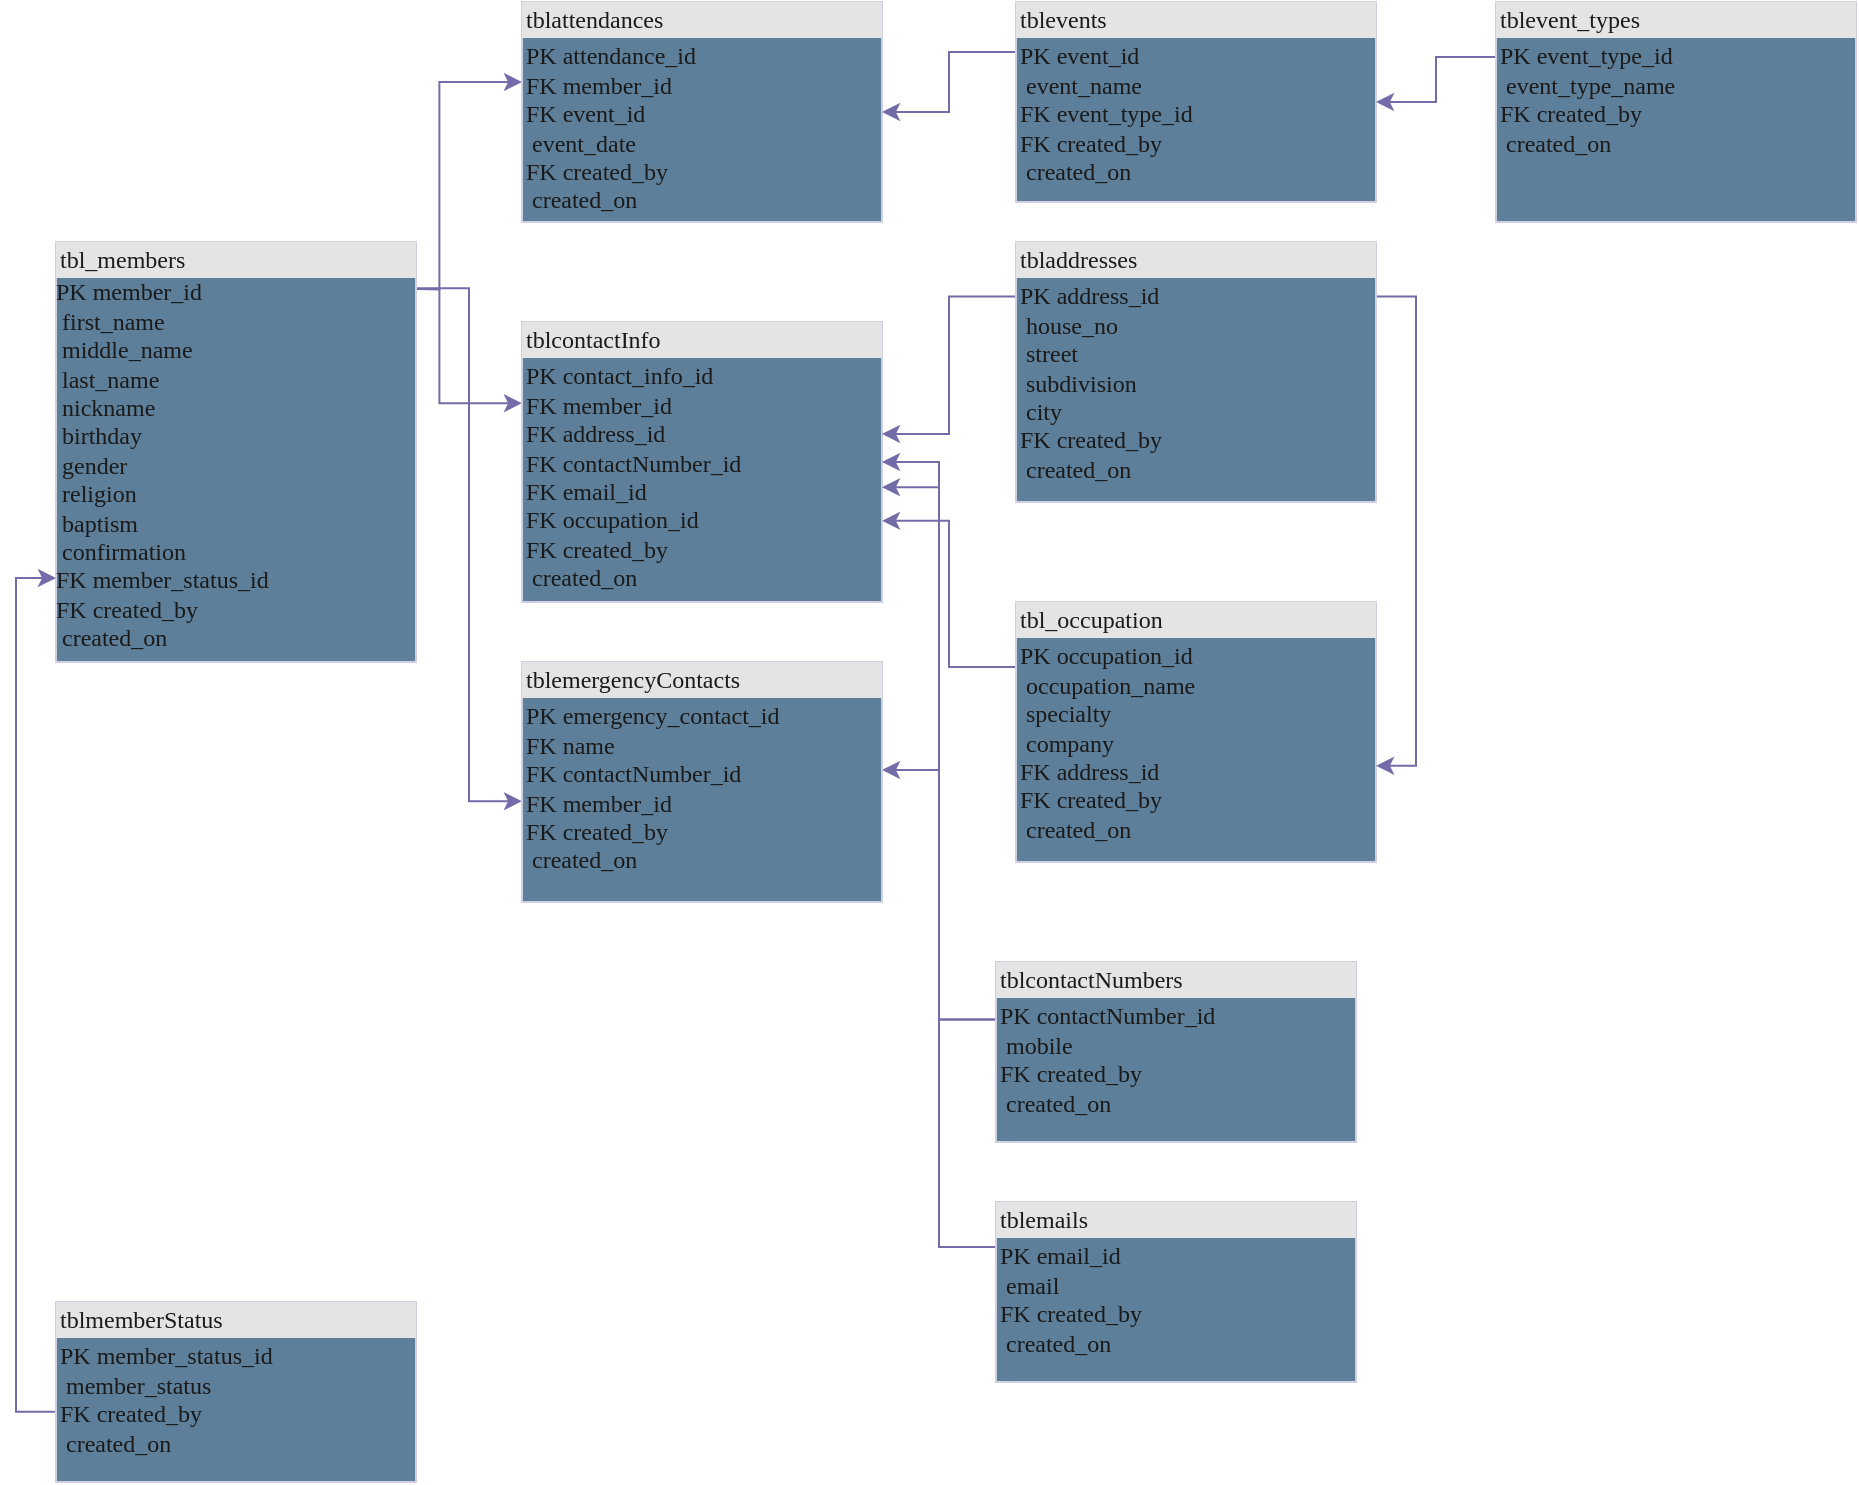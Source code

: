 <mxfile version="21.1.2" type="github">
  <diagram name="Page-1" id="2ca16b54-16f6-2749-3443-fa8db7711227">
    <mxGraphModel dx="1620" dy="927" grid="1" gridSize="10" guides="1" tooltips="1" connect="1" arrows="1" fold="1" page="1" pageScale="1" pageWidth="1100" pageHeight="850" background="none" math="0" shadow="0">
      <root>
        <mxCell id="0" />
        <mxCell id="1" parent="0" />
        <mxCell id="3CN4i4FmLzeHz4VsIxxE-7" style="edgeStyle=orthogonalEdgeStyle;rounded=0;orthogonalLoop=1;jettySize=auto;html=1;exitX=0.98;exitY=0.11;exitDx=0;exitDy=0;exitPerimeter=0;entryX=0;entryY=0.364;entryDx=0;entryDy=0;entryPerimeter=0;labelBackgroundColor=none;strokeColor=#736CA8;fontColor=default;" edge="1" parent="1" target="2ed32ef02a7f4228-11">
          <mxGeometry relative="1" as="geometry">
            <mxPoint x="189.4" y="183.1" as="sourcePoint" />
          </mxGeometry>
        </mxCell>
        <mxCell id="3CN4i4FmLzeHz4VsIxxE-13" style="edgeStyle=orthogonalEdgeStyle;rounded=0;orthogonalLoop=1;jettySize=auto;html=1;exitX=0.98;exitY=0.11;exitDx=0;exitDy=0;exitPerimeter=0;entryX=0;entryY=0.29;entryDx=0;entryDy=0;entryPerimeter=0;labelBackgroundColor=none;strokeColor=#736CA8;fontColor=default;" edge="1" parent="1" target="2ed32ef02a7f4228-8">
          <mxGeometry relative="1" as="geometry">
            <mxPoint x="189.4" y="183.1" as="sourcePoint" />
          </mxGeometry>
        </mxCell>
        <mxCell id="3CN4i4FmLzeHz4VsIxxE-20" style="edgeStyle=orthogonalEdgeStyle;rounded=0;orthogonalLoop=1;jettySize=auto;html=1;exitX=0.98;exitY=0.11;exitDx=0;exitDy=0;exitPerimeter=0;entryX=0;entryY=0.58;entryDx=0;entryDy=0;entryPerimeter=0;labelBackgroundColor=none;strokeColor=#736CA8;fontColor=default;" edge="1" parent="1" source="2ed32ef02a7f4228-1" target="3CN4i4FmLzeHz4VsIxxE-6">
          <mxGeometry relative="1" as="geometry" />
        </mxCell>
        <mxCell id="2ed32ef02a7f4228-1" value="&lt;div style=&quot;box-sizing:border-box;width:100%;background:#e4e4e4;padding:2px;&quot;&gt;tbl_members&lt;/div&gt;PK&lt;span style=&quot;white-space: pre;&quot;&gt;	&lt;/span&gt;member_id&lt;br&gt;&lt;span style=&quot;white-space: pre;&quot;&gt;	&lt;/span&gt;first_name&lt;br&gt;&lt;span style=&quot;white-space: pre;&quot;&gt;	&lt;/span&gt;middle_name&lt;br&gt;&lt;span style=&quot;white-space: pre;&quot;&gt;	&lt;/span&gt;last_name&lt;br&gt;&lt;span style=&quot;white-space: pre;&quot;&gt;	&lt;/span&gt;nickname&lt;br&gt;&lt;span style=&quot;white-space: pre;&quot;&gt;	&lt;/span&gt;birthday&lt;br&gt;&lt;span style=&quot;white-space: pre;&quot;&gt;	&lt;/span&gt;gender&lt;br&gt;&lt;span style=&quot;white-space: pre;&quot;&gt;	&lt;/span&gt;religion&lt;br&gt;&lt;span style=&quot;white-space: pre;&quot;&gt;	&lt;/span&gt;baptism&lt;br&gt;&lt;span style=&quot;white-space: pre;&quot;&gt;	&lt;/span&gt;confirmation&lt;br&gt;FK&lt;span style=&quot;white-space: pre;&quot;&gt;	&lt;/span&gt;member_status_id&lt;br&gt;&lt;span style=&quot;white-space: pre;&quot;&gt;FK&lt;span style=&quot;white-space: pre;&quot;&gt;	&lt;/span&gt;created_by&lt;br&gt;&lt;span style=&quot;white-space: pre;&quot;&gt;	&lt;/span&gt;created_on	&lt;/span&gt;" style="verticalAlign=top;align=left;overflow=fill;html=1;rounded=0;shadow=0;comic=0;labelBackgroundColor=none;strokeWidth=1;fontFamily=Verdana;fontSize=12;points=[[0,0,0,0,0],[0,0.11,0,0,0],[0,0.8,0,0,0],[0,0.88,0,0,0],[0,1,0,0,0],[0.25,0,0,0,0],[0.25,1,0,0,0],[0.5,0,0,0,0],[0.5,1,0,0,0],[0.75,0,0,0,0],[0.75,1,0,0,0],[0.98,0.11,0,0,0],[1,0,0,0,0],[1,0.8,0,0,0],[1,0.88,0,0,0],[1,1,0,0,0]];fillColor=#5D7F99;strokeColor=#D0CEE2;fontColor=#1A1A1A;" parent="1" vertex="1">
          <mxGeometry x="40" y="160" width="180" height="210" as="geometry" />
        </mxCell>
        <mxCell id="3CN4i4FmLzeHz4VsIxxE-18" style="edgeStyle=orthogonalEdgeStyle;rounded=0;orthogonalLoop=1;jettySize=auto;html=1;exitX=0;exitY=0.25;exitDx=0;exitDy=0;entryX=1;entryY=0.71;entryDx=0;entryDy=0;entryPerimeter=0;labelBackgroundColor=none;strokeColor=#736CA8;fontColor=default;" edge="1" parent="1" source="2ed32ef02a7f4228-2" target="2ed32ef02a7f4228-8">
          <mxGeometry relative="1" as="geometry" />
        </mxCell>
        <mxCell id="2ed32ef02a7f4228-2" value="&lt;div style=&quot;box-sizing: border-box ; width: 100% ; background: #e4e4e4 ; padding: 2px&quot;&gt;tbl_occupation&lt;/div&gt;&lt;table style=&quot;width: 100% ; font-size: 1em&quot; cellpadding=&quot;2&quot; cellspacing=&quot;0&quot;&gt;&lt;tbody&gt;&lt;tr&gt;&lt;td&gt;PK&lt;span style=&quot;white-space: pre;&quot;&gt;	&lt;/span&gt;occupation_id&lt;br&gt;&lt;span style=&quot;white-space: pre;&quot;&gt;	&lt;/span&gt;occupation_name&lt;br&gt;&lt;span style=&quot;white-space: pre;&quot;&gt;	&lt;/span&gt;specialty&lt;br&gt;&lt;span style=&quot;white-space: pre;&quot;&gt;	&lt;/span&gt;company&lt;br&gt;FK&lt;span style=&quot;white-space: pre;&quot;&gt;	&lt;/span&gt;address_id&lt;br&gt;FK&lt;span style=&quot;white-space: pre;&quot;&gt;	&lt;/span&gt;created_by&lt;br&gt;&lt;span style=&quot;white-space: pre;&quot;&gt;	&lt;/span&gt;created_on&lt;br&gt;&lt;/td&gt;&lt;td&gt;&lt;/td&gt;&lt;/tr&gt;&lt;/tbody&gt;&lt;/table&gt;" style="verticalAlign=top;align=left;overflow=fill;html=1;rounded=0;shadow=0;comic=0;labelBackgroundColor=none;strokeWidth=1;fontFamily=Verdana;fontSize=12;fillColor=#5D7F99;strokeColor=#D0CEE2;fontColor=#1A1A1A;" parent="1" vertex="1">
          <mxGeometry x="520" y="340" width="180" height="130" as="geometry" />
        </mxCell>
        <mxCell id="3CN4i4FmLzeHz4VsIxxE-8" style="edgeStyle=orthogonalEdgeStyle;rounded=0;orthogonalLoop=1;jettySize=auto;html=1;exitX=0;exitY=0.61;exitDx=0;exitDy=0;exitPerimeter=0;entryX=0;entryY=0.8;entryDx=0;entryDy=0;entryPerimeter=0;labelBackgroundColor=none;strokeColor=#736CA8;fontColor=default;" edge="1" parent="1" source="2ed32ef02a7f4228-5" target="2ed32ef02a7f4228-1">
          <mxGeometry relative="1" as="geometry" />
        </mxCell>
        <mxCell id="2ed32ef02a7f4228-5" value="&lt;div style=&quot;box-sizing:border-box;width:100%;background:#e4e4e4;padding:2px;&quot;&gt;tblmemberStatus&lt;/div&gt;&lt;table style=&quot;width:100%;font-size:1em;&quot; cellpadding=&quot;2&quot; cellspacing=&quot;0&quot;&gt;&lt;tbody&gt;&lt;tr&gt;&lt;td&gt;PK&lt;span style=&quot;white-space: pre;&quot;&gt;	&lt;/span&gt;member_status_id&lt;br&gt;&lt;span style=&quot;white-space: pre;&quot;&gt;	&lt;/span&gt;member_status&lt;br&gt;FK&lt;span style=&quot;white-space: pre;&quot;&gt;	&lt;/span&gt;created_by&lt;br&gt;&lt;span style=&quot;white-space: pre;&quot;&gt;	&lt;/span&gt;created_on&lt;br&gt;&lt;/td&gt;&lt;td&gt;&lt;/td&gt;&lt;/tr&gt;&lt;/tbody&gt;&lt;/table&gt;" style="verticalAlign=top;align=left;overflow=fill;html=1;rounded=0;shadow=0;comic=0;labelBackgroundColor=none;strokeWidth=1;fontFamily=Verdana;fontSize=12;points=[[0,0,0,0,0],[0,0.28,0,0,0],[0,0.61,0,0,0],[0,0.75,0,0,0],[0,1,0,0,0],[0.25,0,0,0,0],[0.25,1,0,0,0],[0.5,0,0,0,0],[0.5,1,0,0,0],[0.75,0,0,0,0],[0.75,1,0,0,0],[1,0,0,0,0],[1,0.25,0,0,0],[1,0.61,0,0,0],[1,0.75,0,0,0],[1,1,0,0,0]];fillColor=#5D7F99;strokeColor=#D0CEE2;fontColor=#1A1A1A;" parent="1" vertex="1">
          <mxGeometry x="40" y="690" width="180" height="90" as="geometry" />
        </mxCell>
        <mxCell id="2ed32ef02a7f4228-8" value="&lt;div style=&quot;box-sizing: border-box ; width: 100% ; background: #e4e4e4 ; padding: 2px&quot;&gt;tblcontactInfo&lt;/div&gt;&lt;table style=&quot;width: 100% ; font-size: 1em&quot; cellpadding=&quot;2&quot; cellspacing=&quot;0&quot;&gt;&lt;tbody&gt;&lt;tr&gt;&lt;td&gt;PK&lt;span style=&quot;white-space: pre;&quot;&gt;	&lt;/span&gt;contact_info_id&lt;br&gt;FK&lt;span style=&quot;white-space: pre;&quot;&gt;	&lt;/span&gt;member_id&lt;br&gt;FK&lt;span style=&quot;white-space: pre;&quot;&gt;	&lt;/span&gt;address_id&lt;br&gt;FK&lt;span style=&quot;white-space: pre;&quot;&gt;	&lt;/span&gt;contactNumber_id&lt;br&gt;FK&lt;span style=&quot;white-space: pre;&quot;&gt;	&lt;/span&gt;email_id&lt;br&gt;FK&lt;span style=&quot;white-space: pre;&quot;&gt;	&lt;/span&gt;occupation_id&lt;br&gt;FK&lt;span style=&quot;white-space: pre;&quot;&gt;	&lt;/span&gt;created_by&lt;br&gt;&lt;span style=&quot;white-space: pre;&quot;&gt;	&lt;/span&gt;created_on&lt;br&gt;&lt;/td&gt;&lt;td&gt;&lt;/td&gt;&lt;/tr&gt;&lt;/tbody&gt;&lt;/table&gt;" style="verticalAlign=top;align=left;overflow=fill;html=1;rounded=0;shadow=0;comic=0;labelBackgroundColor=none;strokeWidth=1;fontFamily=Verdana;fontSize=12;points=[[0,0,0,0,0],[0,0.2,0,0,0],[0,0.29,0,0,0],[0,0.4,0,0,0],[0,0.5,0,0,0],[0,0.59,0,0,0],[0,0.71,0,0,0],[0,0.82,0,0,0],[0,1,0,0,0],[0.25,0,0,0,0],[0.25,1,0,0,0],[0.5,0,0,0,0],[0.5,1,0,0,0],[0.75,0,0,0,0],[0.75,1,0,0,0],[1,0,0,0,0],[1,0.2,0,0,0],[1,0.29,0,0,0],[1,0.4,0,0,0],[1,0.5,0,0,0],[1,0.59,0,0,0],[1,0.71,0,0,0],[1,0.82,0,0,0],[1,1,0,0,0]];fillColor=#5D7F99;strokeColor=#D0CEE2;fontColor=#1A1A1A;" parent="1" vertex="1">
          <mxGeometry x="273" y="200" width="180" height="140" as="geometry" />
        </mxCell>
        <mxCell id="2ed32ef02a7f4228-11" value="&lt;div style=&quot;box-sizing:border-box;width:100%;background:#e4e4e4;padding:2px;&quot;&gt;tblattendances&lt;/div&gt;&lt;table style=&quot;width:100%;font-size:1em;&quot; cellpadding=&quot;2&quot; cellspacing=&quot;0&quot;&gt;&lt;tbody&gt;&lt;tr&gt;&lt;td&gt;PK&lt;span style=&quot;white-space: pre;&quot;&gt;	&lt;/span&gt;attendance_id&lt;br&gt;FK&lt;span style=&quot;white-space: pre;&quot;&gt;	&lt;/span&gt;member_id&lt;br&gt;FK&lt;span style=&quot;white-space: pre;&quot;&gt;	&lt;/span&gt;event_id&lt;br&gt;&lt;span style=&quot;white-space: pre;&quot;&gt;	&lt;/span&gt;event_date&lt;br&gt;FK&lt;span style=&quot;white-space: pre;&quot;&gt;	&lt;/span&gt;created_by&lt;br&gt;&lt;span style=&quot;white-space: pre;&quot;&gt;	&lt;/span&gt;created_on&lt;br&gt;&lt;/td&gt;&lt;td&gt;&lt;/td&gt;&lt;/tr&gt;&lt;/tbody&gt;&lt;/table&gt;" style="verticalAlign=top;align=left;overflow=fill;html=1;rounded=0;shadow=0;comic=0;labelBackgroundColor=none;strokeWidth=1;fontFamily=Verdana;fontSize=12;fillColor=#5D7F99;strokeColor=#D0CEE2;fontColor=#1A1A1A;" parent="1" vertex="1">
          <mxGeometry x="273" y="40" width="180" height="110" as="geometry" />
        </mxCell>
        <mxCell id="3CN4i4FmLzeHz4VsIxxE-11" style="edgeStyle=orthogonalEdgeStyle;rounded=0;orthogonalLoop=1;jettySize=auto;html=1;exitX=0;exitY=0.25;exitDx=0;exitDy=0;labelBackgroundColor=none;strokeColor=#736CA8;fontColor=default;" edge="1" parent="1" source="3CN4i4FmLzeHz4VsIxxE-1" target="2ed32ef02a7f4228-11">
          <mxGeometry relative="1" as="geometry" />
        </mxCell>
        <mxCell id="3CN4i4FmLzeHz4VsIxxE-1" value="&lt;div style=&quot;box-sizing:border-box;width:100%;background:#e4e4e4;padding:2px;&quot;&gt;tblevents&lt;/div&gt;&lt;table style=&quot;width:100%;font-size:1em;&quot; cellpadding=&quot;2&quot; cellspacing=&quot;0&quot;&gt;&lt;tbody&gt;&lt;tr&gt;&lt;td&gt;PK&lt;span style=&quot;white-space: pre;&quot;&gt;	&lt;/span&gt;event_id&lt;br&gt;&lt;span style=&quot;white-space: pre;&quot;&gt;	&lt;/span&gt;event_name&lt;br&gt;FK&lt;span style=&quot;white-space: pre;&quot;&gt;	&lt;/span&gt;event_type_id&lt;br&gt;FK&lt;span style=&quot;white-space: pre;&quot;&gt;	&lt;/span&gt;created_by&lt;br&gt;&lt;span style=&quot;white-space: pre;&quot;&gt;	&lt;/span&gt;created_on&lt;br&gt;&lt;/td&gt;&lt;td&gt;&lt;/td&gt;&lt;/tr&gt;&lt;/tbody&gt;&lt;/table&gt;" style="verticalAlign=top;align=left;overflow=fill;html=1;rounded=0;shadow=0;comic=0;labelBackgroundColor=none;strokeWidth=1;fontFamily=Verdana;fontSize=12;fillColor=#5D7F99;strokeColor=#D0CEE2;fontColor=#1A1A1A;" vertex="1" parent="1">
          <mxGeometry x="520" y="40" width="180" height="100" as="geometry" />
        </mxCell>
        <mxCell id="3CN4i4FmLzeHz4VsIxxE-12" style="edgeStyle=orthogonalEdgeStyle;rounded=0;orthogonalLoop=1;jettySize=auto;html=1;exitX=0;exitY=0.25;exitDx=0;exitDy=0;labelBackgroundColor=none;strokeColor=#736CA8;fontColor=default;" edge="1" parent="1" source="3CN4i4FmLzeHz4VsIxxE-2" target="3CN4i4FmLzeHz4VsIxxE-1">
          <mxGeometry relative="1" as="geometry" />
        </mxCell>
        <mxCell id="3CN4i4FmLzeHz4VsIxxE-2" value="&lt;div style=&quot;box-sizing:border-box;width:100%;background:#e4e4e4;padding:2px;&quot;&gt;tblevent_types&lt;/div&gt;&lt;table style=&quot;width:100%;font-size:1em;&quot; cellpadding=&quot;2&quot; cellspacing=&quot;0&quot;&gt;&lt;tbody&gt;&lt;tr&gt;&lt;td&gt;PK&lt;span style=&quot;white-space: pre;&quot;&gt;	&lt;/span&gt;event_type_id&lt;br&gt;&lt;span style=&quot;white-space: pre;&quot;&gt;	&lt;/span&gt;event_type_name&lt;br&gt;FK&lt;span style=&quot;white-space: pre;&quot;&gt;	&lt;/span&gt;created_by&lt;br&gt;&lt;span style=&quot;white-space: pre;&quot;&gt;	&lt;/span&gt;created_on&lt;br&gt;&lt;/td&gt;&lt;td&gt;&lt;/td&gt;&lt;/tr&gt;&lt;/tbody&gt;&lt;/table&gt;" style="verticalAlign=top;align=left;overflow=fill;html=1;rounded=0;shadow=0;comic=0;labelBackgroundColor=none;strokeWidth=1;fontFamily=Verdana;fontSize=12;fillColor=#5D7F99;strokeColor=#D0CEE2;fontColor=#1A1A1A;" vertex="1" parent="1">
          <mxGeometry x="760" y="40" width="180" height="110" as="geometry" />
        </mxCell>
        <mxCell id="3CN4i4FmLzeHz4VsIxxE-14" style="edgeStyle=orthogonalEdgeStyle;rounded=0;orthogonalLoop=1;jettySize=auto;html=1;exitX=0;exitY=0.21;exitDx=0;exitDy=0;exitPerimeter=0;entryX=1;entryY=0.4;entryDx=0;entryDy=0;entryPerimeter=0;labelBackgroundColor=none;strokeColor=#736CA8;fontColor=default;" edge="1" parent="1" source="3CN4i4FmLzeHz4VsIxxE-3" target="2ed32ef02a7f4228-8">
          <mxGeometry relative="1" as="geometry" />
        </mxCell>
        <mxCell id="3CN4i4FmLzeHz4VsIxxE-17" style="edgeStyle=orthogonalEdgeStyle;rounded=0;orthogonalLoop=1;jettySize=auto;html=1;exitX=1;exitY=0.21;exitDx=0;exitDy=0;exitPerimeter=0;entryX=1;entryY=0.63;entryDx=0;entryDy=0;entryPerimeter=0;labelBackgroundColor=none;strokeColor=#736CA8;fontColor=default;" edge="1" parent="1" source="3CN4i4FmLzeHz4VsIxxE-3" target="2ed32ef02a7f4228-2">
          <mxGeometry relative="1" as="geometry" />
        </mxCell>
        <mxCell id="3CN4i4FmLzeHz4VsIxxE-3" value="&lt;div style=&quot;box-sizing: border-box ; width: 100% ; background: #e4e4e4 ; padding: 2px&quot;&gt;tbladdresses&lt;/div&gt;&lt;table style=&quot;width: 100% ; font-size: 1em&quot; cellpadding=&quot;2&quot; cellspacing=&quot;0&quot;&gt;&lt;tbody&gt;&lt;tr&gt;&lt;td&gt;PK&lt;span style=&quot;white-space: pre;&quot;&gt;	&lt;/span&gt;address_id&lt;br&gt;&lt;span style=&quot;white-space: pre;&quot;&gt;	&lt;/span&gt;house_no&lt;br&gt;&lt;span style=&quot;white-space: pre;&quot;&gt;	&lt;/span&gt;street&lt;br&gt;&lt;span style=&quot;white-space: pre;&quot;&gt;	&lt;/span&gt;subdivision&lt;br&gt;&lt;span style=&quot;white-space: pre;&quot;&gt;	&lt;/span&gt;city&lt;br&gt;FK&lt;span style=&quot;white-space: pre;&quot;&gt;	&lt;/span&gt;created_by&lt;br&gt;&lt;span style=&quot;white-space: pre;&quot;&gt;	&lt;/span&gt;created_on&lt;br&gt;&lt;/td&gt;&lt;td&gt;&lt;/td&gt;&lt;/tr&gt;&lt;/tbody&gt;&lt;/table&gt;" style="verticalAlign=top;align=left;overflow=fill;html=1;rounded=0;shadow=0;comic=0;labelBackgroundColor=none;strokeWidth=1;fontFamily=Verdana;fontSize=12;points=[[0,0,0,0,0],[0,0.21,0,0,0],[0,0.5,0,0,0],[0,0.75,0,0,0],[0,1,0,0,0],[0.25,0,0,0,0],[0.25,1,0,0,0],[0.5,0,0,0,0],[0.5,1,0,0,0],[0.75,0,0,0,0],[0.75,1,0,0,0],[1,0,0,0,0],[1,0.21,0,0,0],[1,0.5,0,0,0],[1,0.75,0,0,0],[1,1,0,0,0]];fillColor=#5D7F99;strokeColor=#D0CEE2;fontColor=#1A1A1A;" vertex="1" parent="1">
          <mxGeometry x="520" y="160" width="180" height="130" as="geometry" />
        </mxCell>
        <mxCell id="3CN4i4FmLzeHz4VsIxxE-16" style="edgeStyle=orthogonalEdgeStyle;rounded=0;orthogonalLoop=1;jettySize=auto;html=1;exitX=0;exitY=0.25;exitDx=0;exitDy=0;entryX=1;entryY=0.59;entryDx=0;entryDy=0;entryPerimeter=0;labelBackgroundColor=none;strokeColor=#736CA8;fontColor=default;" edge="1" parent="1" source="3CN4i4FmLzeHz4VsIxxE-4" target="2ed32ef02a7f4228-8">
          <mxGeometry relative="1" as="geometry" />
        </mxCell>
        <mxCell id="3CN4i4FmLzeHz4VsIxxE-4" value="&lt;div style=&quot;box-sizing: border-box ; width: 100% ; background: #e4e4e4 ; padding: 2px&quot;&gt;tblemails&lt;/div&gt;&lt;table style=&quot;width: 100% ; font-size: 1em&quot; cellpadding=&quot;2&quot; cellspacing=&quot;0&quot;&gt;&lt;tbody&gt;&lt;tr&gt;&lt;td&gt;PK&lt;span style=&quot;white-space: pre;&quot;&gt;	&lt;/span&gt;email_id&lt;br&gt;&lt;span style=&quot;white-space: pre;&quot;&gt;	&lt;/span&gt;email&lt;br&gt;FK&lt;span style=&quot;white-space: pre;&quot;&gt;	&lt;/span&gt;created_by&lt;br&gt;&lt;span style=&quot;white-space: pre;&quot;&gt;	&lt;/span&gt;created_on&lt;br&gt;&lt;/td&gt;&lt;td&gt;&lt;/td&gt;&lt;/tr&gt;&lt;/tbody&gt;&lt;/table&gt;" style="verticalAlign=top;align=left;overflow=fill;html=1;rounded=0;shadow=0;comic=0;labelBackgroundColor=none;strokeWidth=1;fontFamily=Verdana;fontSize=12;fillColor=#5D7F99;strokeColor=#D0CEE2;fontColor=#1A1A1A;" vertex="1" parent="1">
          <mxGeometry x="510" y="640" width="180" height="90" as="geometry" />
        </mxCell>
        <mxCell id="3CN4i4FmLzeHz4VsIxxE-15" style="edgeStyle=orthogonalEdgeStyle;rounded=0;orthogonalLoop=1;jettySize=auto;html=1;exitX=0;exitY=0.32;exitDx=0;exitDy=0;exitPerimeter=0;entryX=1;entryY=0.5;entryDx=0;entryDy=0;entryPerimeter=0;labelBackgroundColor=none;strokeColor=#736CA8;fontColor=default;" edge="1" parent="1" source="3CN4i4FmLzeHz4VsIxxE-5" target="2ed32ef02a7f4228-8">
          <mxGeometry relative="1" as="geometry" />
        </mxCell>
        <mxCell id="3CN4i4FmLzeHz4VsIxxE-21" style="edgeStyle=orthogonalEdgeStyle;rounded=0;orthogonalLoop=1;jettySize=auto;html=1;exitX=0;exitY=0.32;exitDx=0;exitDy=0;exitPerimeter=0;entryX=1;entryY=0.45;entryDx=0;entryDy=0;entryPerimeter=0;labelBackgroundColor=none;strokeColor=#736CA8;fontColor=default;" edge="1" parent="1" source="3CN4i4FmLzeHz4VsIxxE-5" target="3CN4i4FmLzeHz4VsIxxE-6">
          <mxGeometry relative="1" as="geometry" />
        </mxCell>
        <mxCell id="3CN4i4FmLzeHz4VsIxxE-5" value="&lt;div style=&quot;box-sizing: border-box ; width: 100% ; background: #e4e4e4 ; padding: 2px&quot;&gt;tblcontactNumbers&lt;/div&gt;&lt;table style=&quot;width: 100% ; font-size: 1em&quot; cellpadding=&quot;2&quot; cellspacing=&quot;0&quot;&gt;&lt;tbody&gt;&lt;tr&gt;&lt;td&gt;PK&lt;span style=&quot;white-space: pre;&quot;&gt;	&lt;/span&gt;contactNumber_id&lt;br&gt;&lt;span style=&quot;white-space: pre;&quot;&gt;	&lt;/span&gt;mobile&lt;br&gt;FK&lt;span style=&quot;white-space: pre;&quot;&gt;	&lt;/span&gt;created_by&lt;br&gt;&lt;span style=&quot;white-space: pre;&quot;&gt;	&lt;/span&gt;created_on&lt;br&gt;&lt;/td&gt;&lt;td&gt;&lt;/td&gt;&lt;/tr&gt;&lt;/tbody&gt;&lt;/table&gt;" style="verticalAlign=top;align=left;overflow=fill;html=1;rounded=0;shadow=0;comic=0;labelBackgroundColor=none;strokeWidth=1;fontFamily=Verdana;fontSize=12;points=[[0,0,0,0,0],[0,0.32,0,0,0],[0,0.6,0,0,0],[0,0.75,0,0,0],[0,1,0,0,0],[0.25,0,0,0,0],[0.25,1,0,0,0],[0.5,0,0,0,0],[0.5,1,0,0,0],[0.75,0,0,0,0],[0.75,1,0,0,0],[1,0,0,0,0],[1,0.29,0,0,0],[1,0.6,0,0,0],[1,0.75,0,0,0],[1,1,0,0,0]];fillColor=#5D7F99;strokeColor=#D0CEE2;fontColor=#1A1A1A;" vertex="1" parent="1">
          <mxGeometry x="510" y="520" width="180" height="90" as="geometry" />
        </mxCell>
        <mxCell id="3CN4i4FmLzeHz4VsIxxE-6" value="&lt;div style=&quot;box-sizing: border-box ; width: 100% ; background: #e4e4e4 ; padding: 2px&quot;&gt;tblemergencyContacts&lt;/div&gt;&lt;table style=&quot;width: 100% ; font-size: 1em&quot; cellpadding=&quot;2&quot; cellspacing=&quot;0&quot;&gt;&lt;tbody&gt;&lt;tr&gt;&lt;td&gt;PK&lt;span style=&quot;white-space: pre;&quot;&gt;	&lt;/span&gt;emergency_contact_id&lt;br&gt;FK&lt;span style=&quot;white-space: pre;&quot;&gt;	&lt;/span&gt;name&lt;br&gt;FK&lt;span style=&quot;white-space: pre;&quot;&gt;	&lt;/span&gt;contactNumber_id&lt;br&gt;FK&lt;span style=&quot;white-space: pre;&quot;&gt;	&lt;/span&gt;member_id&lt;br&gt;FK&lt;span style=&quot;white-space: pre;&quot;&gt;	&lt;/span&gt;created_by&lt;br&gt;&lt;span style=&quot;white-space: pre;&quot;&gt;	&lt;/span&gt;created_on&lt;br&gt;&lt;/td&gt;&lt;td&gt;&lt;/td&gt;&lt;/tr&gt;&lt;/tbody&gt;&lt;/table&gt;" style="verticalAlign=top;align=left;overflow=fill;html=1;rounded=0;shadow=0;comic=0;labelBackgroundColor=none;strokeWidth=1;fontFamily=Verdana;fontSize=12;points=[[0,0,0,0,0],[0,0.2,0,0,0],[0,0.34,0,0,0],[0,0.45,0,0,0],[0,0.58,0,0,0],[0,0.7,0,0,0],[0,1,0,0,0],[0.25,0,0,0,0],[0.25,1,0,0,0],[0.5,0,0,0,0],[0.5,1,0,0,0],[0.75,0,0,0,0],[0.75,1,0,0,0],[1,0,0,0,0],[1,0.2,0,0,0],[1,0.34,0,0,0],[1,0.45,0,0,0],[1,0.58,0,0,0],[1,0.7,0,0,0],[1,1,0,0,0]];fillColor=#5D7F99;strokeColor=#D0CEE2;fontColor=#1A1A1A;" vertex="1" parent="1">
          <mxGeometry x="273" y="370" width="180" height="120" as="geometry" />
        </mxCell>
      </root>
    </mxGraphModel>
  </diagram>
</mxfile>
